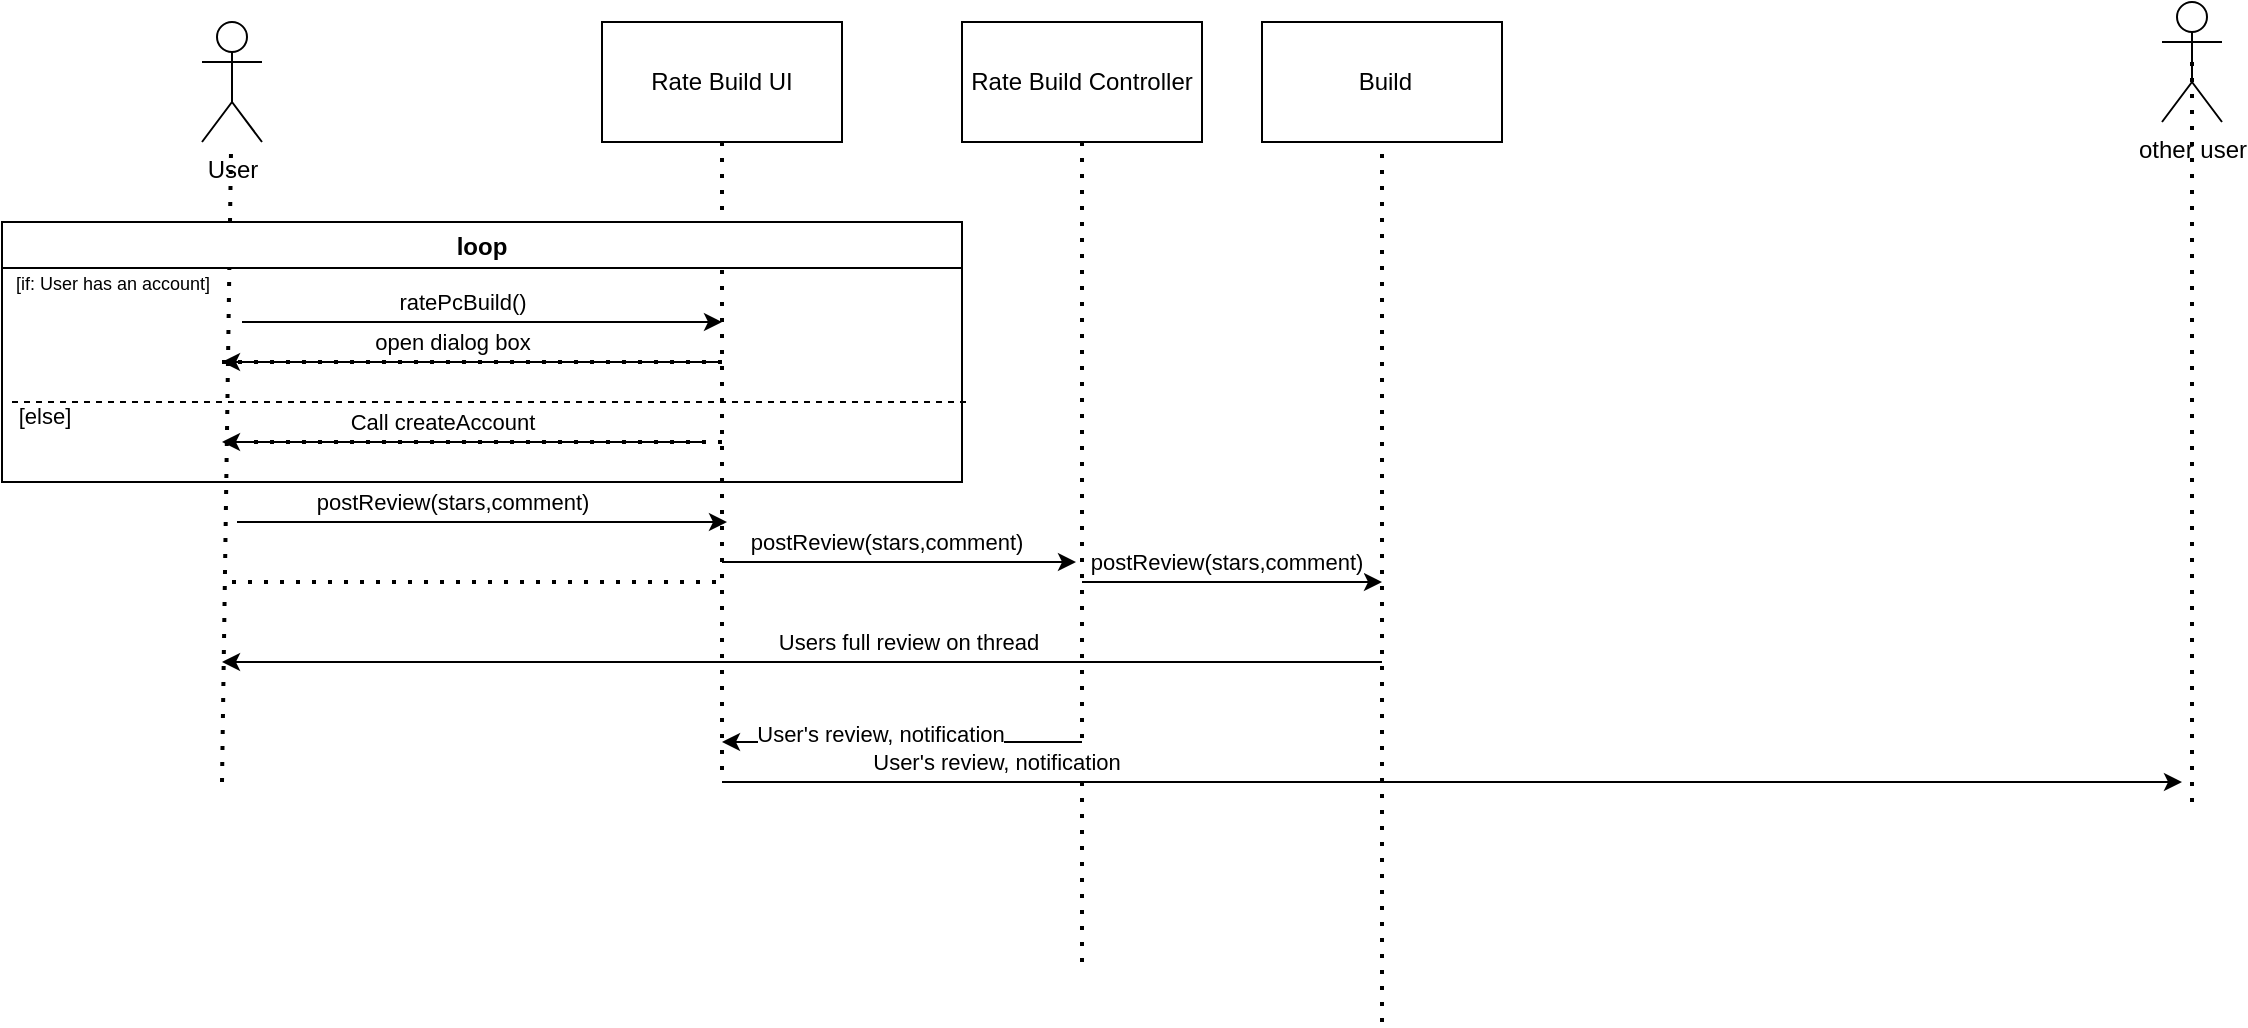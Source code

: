 <mxfile version="19.0.3" type="device"><diagram id="qrk0Yb0i7vdLpXethQ6T" name="Page-1"><mxGraphModel dx="2272" dy="865" grid="1" gridSize="10" guides="1" tooltips="1" connect="1" arrows="1" fold="1" page="1" pageScale="1" pageWidth="850" pageHeight="1100" math="0" shadow="0"><root><mxCell id="0"/><mxCell id="1" parent="0"/><mxCell id="cCJ7sw0-RFa0NBFfOWgl-1" value="Rate Build UI" style="rounded=0;whiteSpace=wrap;html=1;" parent="1" vertex="1"><mxGeometry x="-10" y="80" width="120" height="60" as="geometry"/></mxCell><mxCell id="cCJ7sw0-RFa0NBFfOWgl-2" value="User" style="shape=umlActor;verticalLabelPosition=bottom;verticalAlign=top;html=1;outlineConnect=0;" parent="1" vertex="1"><mxGeometry x="-210" y="80" width="30" height="60" as="geometry"/></mxCell><mxCell id="cCJ7sw0-RFa0NBFfOWgl-3" value="" style="endArrow=none;dashed=1;html=1;dashPattern=1 3;strokeWidth=2;rounded=0;" parent="1" target="cCJ7sw0-RFa0NBFfOWgl-2" edge="1"><mxGeometry width="50" height="50" relative="1" as="geometry"><mxPoint x="-200" y="460" as="sourcePoint"/><mxPoint x="-200" y="200" as="targetPoint"/></mxGeometry></mxCell><mxCell id="cCJ7sw0-RFa0NBFfOWgl-4" value="" style="endArrow=none;dashed=1;html=1;dashPattern=1 3;strokeWidth=2;rounded=0;" parent="1" source="cCJ7sw0-RFa0NBFfOWgl-1" edge="1"><mxGeometry width="50" height="50" relative="1" as="geometry"><mxPoint x="50" y="210" as="sourcePoint"/><mxPoint x="50" y="460" as="targetPoint"/></mxGeometry></mxCell><mxCell id="cCJ7sw0-RFa0NBFfOWgl-5" value="" style="endArrow=classic;html=1;rounded=0;" parent="1" edge="1"><mxGeometry width="50" height="50" relative="1" as="geometry"><mxPoint x="-190" y="230" as="sourcePoint"/><mxPoint x="50" y="230" as="targetPoint"/></mxGeometry></mxCell><mxCell id="cCJ7sw0-RFa0NBFfOWgl-6" value="ratePcBuild()" style="edgeLabel;html=1;align=center;verticalAlign=middle;resizable=0;points=[];" parent="cCJ7sw0-RFa0NBFfOWgl-5" vertex="1" connectable="0"><mxGeometry x="-0.1" y="-1" relative="1" as="geometry"><mxPoint x="2" y="-11" as="offset"/></mxGeometry></mxCell><mxCell id="cCJ7sw0-RFa0NBFfOWgl-12" value="" style="endArrow=classic;html=1;rounded=0;" parent="1" edge="1"><mxGeometry width="50" height="50" relative="1" as="geometry"><mxPoint x="230" y="360" as="sourcePoint"/><mxPoint x="380" y="360" as="targetPoint"/></mxGeometry></mxCell><mxCell id="cCJ7sw0-RFa0NBFfOWgl-13" value="postReview(stars,comment)" style="edgeLabel;html=1;align=center;verticalAlign=middle;resizable=0;points=[];" parent="cCJ7sw0-RFa0NBFfOWgl-12" vertex="1" connectable="0"><mxGeometry x="-0.25" y="-3" relative="1" as="geometry"><mxPoint x="15" y="-13" as="offset"/></mxGeometry></mxCell><mxCell id="cCJ7sw0-RFa0NBFfOWgl-14" value="loop" style="swimlane;startSize=23;" parent="1" vertex="1"><mxGeometry x="-310" y="180" width="480" height="130" as="geometry"/></mxCell><mxCell id="cCJ7sw0-RFa0NBFfOWgl-15" value="" style="endArrow=classic;html=1;rounded=0;" parent="cCJ7sw0-RFa0NBFfOWgl-14" edge="1"><mxGeometry width="50" height="50" relative="1" as="geometry"><mxPoint x="350" y="110" as="sourcePoint"/><mxPoint x="110" y="110" as="targetPoint"/></mxGeometry></mxCell><mxCell id="cCJ7sw0-RFa0NBFfOWgl-16" value="Call createAccount" style="edgeLabel;html=1;align=center;verticalAlign=middle;resizable=0;points=[];" parent="cCJ7sw0-RFa0NBFfOWgl-15" vertex="1" connectable="0"><mxGeometry x="0.158" relative="1" as="geometry"><mxPoint x="9" y="-10" as="offset"/></mxGeometry></mxCell><mxCell id="cCJ7sw0-RFa0NBFfOWgl-17" value="" style="endArrow=none;dashed=1;html=1;dashPattern=1 3;strokeWidth=2;rounded=0;" parent="cCJ7sw0-RFa0NBFfOWgl-14" edge="1"><mxGeometry width="50" height="50" relative="1" as="geometry"><mxPoint x="360" y="110" as="sourcePoint"/><mxPoint x="120" y="110" as="targetPoint"/></mxGeometry></mxCell><mxCell id="cCJ7sw0-RFa0NBFfOWgl-18" value="" style="endArrow=none;dashed=1;html=1;rounded=0;" parent="cCJ7sw0-RFa0NBFfOWgl-14" edge="1"><mxGeometry width="50" height="50" relative="1" as="geometry"><mxPoint x="5" y="90" as="sourcePoint"/><mxPoint x="485" y="90" as="targetPoint"/></mxGeometry></mxCell><mxCell id="cCJ7sw0-RFa0NBFfOWgl-19" value="[else]" style="edgeLabel;html=1;align=center;verticalAlign=middle;resizable=0;points=[];" parent="cCJ7sw0-RFa0NBFfOWgl-18" vertex="1" connectable="0"><mxGeometry x="-0.848" y="-7" relative="1" as="geometry"><mxPoint x="-21" as="offset"/></mxGeometry></mxCell><mxCell id="cCJ7sw0-RFa0NBFfOWgl-20" value="&lt;font style=&quot;font-size: 9px;&quot;&gt;[if: User has an account]&lt;/font&gt;" style="text;html=1;align=center;verticalAlign=middle;resizable=0;points=[];autosize=1;strokeColor=none;fillColor=none;" parent="cCJ7sw0-RFa0NBFfOWgl-14" vertex="1"><mxGeometry y="20" width="110" height="20" as="geometry"/></mxCell><mxCell id="cCJ7sw0-RFa0NBFfOWgl-7" value="" style="endArrow=classic;html=1;rounded=0;" parent="cCJ7sw0-RFa0NBFfOWgl-14" edge="1"><mxGeometry width="50" height="50" relative="1" as="geometry"><mxPoint x="360" y="70" as="sourcePoint"/><mxPoint x="110" y="70" as="targetPoint"/></mxGeometry></mxCell><mxCell id="cCJ7sw0-RFa0NBFfOWgl-8" value="open dialog box" style="edgeLabel;html=1;align=center;verticalAlign=middle;resizable=0;points=[];" parent="cCJ7sw0-RFa0NBFfOWgl-7" vertex="1" connectable="0"><mxGeometry x="0.133" y="-1" relative="1" as="geometry"><mxPoint x="6" y="-9" as="offset"/></mxGeometry></mxCell><mxCell id="cYnxaPUa3J1aHpy7_WhK-5" value="" style="endArrow=none;dashed=1;html=1;dashPattern=1 3;strokeWidth=2;rounded=0;fontSize=11;" parent="cCJ7sw0-RFa0NBFfOWgl-14" edge="1"><mxGeometry width="50" height="50" relative="1" as="geometry"><mxPoint x="110" y="70" as="sourcePoint"/><mxPoint x="360" y="70" as="targetPoint"/></mxGeometry></mxCell><mxCell id="cYnxaPUa3J1aHpy7_WhK-2" value="" style="endArrow=none;dashed=1;html=1;dashPattern=1 3;strokeWidth=2;rounded=0;fontSize=9;" parent="1" edge="1"><mxGeometry width="50" height="50" relative="1" as="geometry"><mxPoint x="-195" y="360" as="sourcePoint"/><mxPoint x="50" y="360" as="targetPoint"/></mxGeometry></mxCell><mxCell id="cYnxaPUa3J1aHpy7_WhK-3" value="" style="endArrow=classic;html=1;rounded=0;fontSize=9;" parent="1" edge="1"><mxGeometry width="50" height="50" relative="1" as="geometry"><mxPoint x="380" y="400" as="sourcePoint"/><mxPoint x="-200" y="400" as="targetPoint"/></mxGeometry></mxCell><mxCell id="cYnxaPUa3J1aHpy7_WhK-4" value="&lt;font style=&quot;font-size: 11px;&quot;&gt;Users full review on thread&lt;/font&gt;" style="edgeLabel;html=1;align=center;verticalAlign=middle;resizable=0;points=[];fontSize=9;" parent="cYnxaPUa3J1aHpy7_WhK-3" vertex="1" connectable="0"><mxGeometry x="-0.352" y="-3" relative="1" as="geometry"><mxPoint x="-49" y="-7" as="offset"/></mxGeometry></mxCell><mxCell id="vI--KBwpLmR87SOhWUrl-1" value="other user" style="shape=umlActor;verticalLabelPosition=bottom;verticalAlign=top;html=1;outlineConnect=0;" parent="1" vertex="1"><mxGeometry x="770" y="70" width="30" height="60" as="geometry"/></mxCell><mxCell id="vI--KBwpLmR87SOhWUrl-2" value="" style="endArrow=classic;html=1;rounded=0;" parent="1" edge="1"><mxGeometry width="50" height="50" relative="1" as="geometry"><mxPoint x="230" y="440" as="sourcePoint"/><mxPoint x="50" y="440" as="targetPoint"/></mxGeometry></mxCell><mxCell id="vI--KBwpLmR87SOhWUrl-5" value="User's review, notification" style="edgeLabel;html=1;align=center;verticalAlign=middle;resizable=0;points=[];" parent="vI--KBwpLmR87SOhWUrl-2" vertex="1" connectable="0"><mxGeometry x="0.074" y="3" relative="1" as="geometry"><mxPoint x="-5" y="-7" as="offset"/></mxGeometry></mxCell><mxCell id="vI--KBwpLmR87SOhWUrl-4" value="" style="endArrow=none;dashed=1;html=1;dashPattern=1 3;strokeWidth=2;rounded=0;entryX=0.5;entryY=0.5;entryDx=0;entryDy=0;entryPerimeter=0;" parent="1" target="vI--KBwpLmR87SOhWUrl-1" edge="1"><mxGeometry width="50" height="50" relative="1" as="geometry"><mxPoint x="785" y="470" as="sourcePoint"/><mxPoint x="480" y="340" as="targetPoint"/></mxGeometry></mxCell><mxCell id="he5voegsY2_1Vt7x4AgG-1" value="Rate Build Controller" style="rounded=0;whiteSpace=wrap;html=1;" vertex="1" parent="1"><mxGeometry x="170" y="80" width="120" height="60" as="geometry"/></mxCell><mxCell id="he5voegsY2_1Vt7x4AgG-2" value="&amp;nbsp;Build" style="rounded=0;whiteSpace=wrap;html=1;" vertex="1" parent="1"><mxGeometry x="320" y="80" width="120" height="60" as="geometry"/></mxCell><mxCell id="he5voegsY2_1Vt7x4AgG-3" value="" style="endArrow=classic;html=1;rounded=0;" edge="1" parent="1"><mxGeometry width="50" height="50" relative="1" as="geometry"><mxPoint x="-192.5" y="330" as="sourcePoint"/><mxPoint x="52.5" y="330" as="targetPoint"/></mxGeometry></mxCell><mxCell id="he5voegsY2_1Vt7x4AgG-4" value="postReview(stars,comment)" style="edgeLabel;html=1;align=center;verticalAlign=middle;resizable=0;points=[];" vertex="1" connectable="0" parent="he5voegsY2_1Vt7x4AgG-3"><mxGeometry x="-0.25" y="-3" relative="1" as="geometry"><mxPoint x="15" y="-13" as="offset"/></mxGeometry></mxCell><mxCell id="he5voegsY2_1Vt7x4AgG-5" value="" style="endArrow=none;dashed=1;html=1;dashPattern=1 3;strokeWidth=2;rounded=0;entryX=0.5;entryY=1;entryDx=0;entryDy=0;" edge="1" parent="1" target="he5voegsY2_1Vt7x4AgG-1"><mxGeometry width="50" height="50" relative="1" as="geometry"><mxPoint x="230" y="550" as="sourcePoint"/><mxPoint x="260" y="160" as="targetPoint"/></mxGeometry></mxCell><mxCell id="he5voegsY2_1Vt7x4AgG-6" value="" style="endArrow=classic;html=1;rounded=0;" edge="1" parent="1"><mxGeometry width="50" height="50" relative="1" as="geometry"><mxPoint x="50" y="350" as="sourcePoint"/><mxPoint x="227" y="350" as="targetPoint"/></mxGeometry></mxCell><mxCell id="he5voegsY2_1Vt7x4AgG-7" value="postReview(stars,comment)" style="edgeLabel;html=1;align=center;verticalAlign=middle;resizable=0;points=[];" vertex="1" connectable="0" parent="he5voegsY2_1Vt7x4AgG-6"><mxGeometry x="-0.25" y="-3" relative="1" as="geometry"><mxPoint x="15" y="-13" as="offset"/></mxGeometry></mxCell><mxCell id="he5voegsY2_1Vt7x4AgG-8" value="" style="endArrow=none;dashed=1;html=1;dashPattern=1 3;strokeWidth=2;rounded=0;entryX=0.5;entryY=1;entryDx=0;entryDy=0;" edge="1" parent="1" target="he5voegsY2_1Vt7x4AgG-1"><mxGeometry width="50" height="50" relative="1" as="geometry"><mxPoint x="230" y="550" as="sourcePoint"/><mxPoint x="230" y="140" as="targetPoint"/><Array as="points"><mxPoint x="230" y="280"/></Array></mxGeometry></mxCell><mxCell id="he5voegsY2_1Vt7x4AgG-9" value="" style="endArrow=none;dashed=1;html=1;dashPattern=1 3;strokeWidth=2;rounded=0;entryX=0.5;entryY=1;entryDx=0;entryDy=0;" edge="1" parent="1" target="he5voegsY2_1Vt7x4AgG-2"><mxGeometry width="50" height="50" relative="1" as="geometry"><mxPoint x="380" y="580" as="sourcePoint"/><mxPoint x="420" y="230" as="targetPoint"/></mxGeometry></mxCell><mxCell id="he5voegsY2_1Vt7x4AgG-10" value="" style="endArrow=classic;html=1;rounded=0;" edge="1" parent="1"><mxGeometry width="50" height="50" relative="1" as="geometry"><mxPoint x="50" y="460" as="sourcePoint"/><mxPoint x="780" y="460" as="targetPoint"/></mxGeometry></mxCell><mxCell id="he5voegsY2_1Vt7x4AgG-11" value="User's review, notification" style="edgeLabel;html=1;align=center;verticalAlign=middle;resizable=0;points=[];" vertex="1" connectable="0" parent="he5voegsY2_1Vt7x4AgG-10"><mxGeometry x="0.074" y="3" relative="1" as="geometry"><mxPoint x="-255" y="-7" as="offset"/></mxGeometry></mxCell></root></mxGraphModel></diagram></mxfile>
